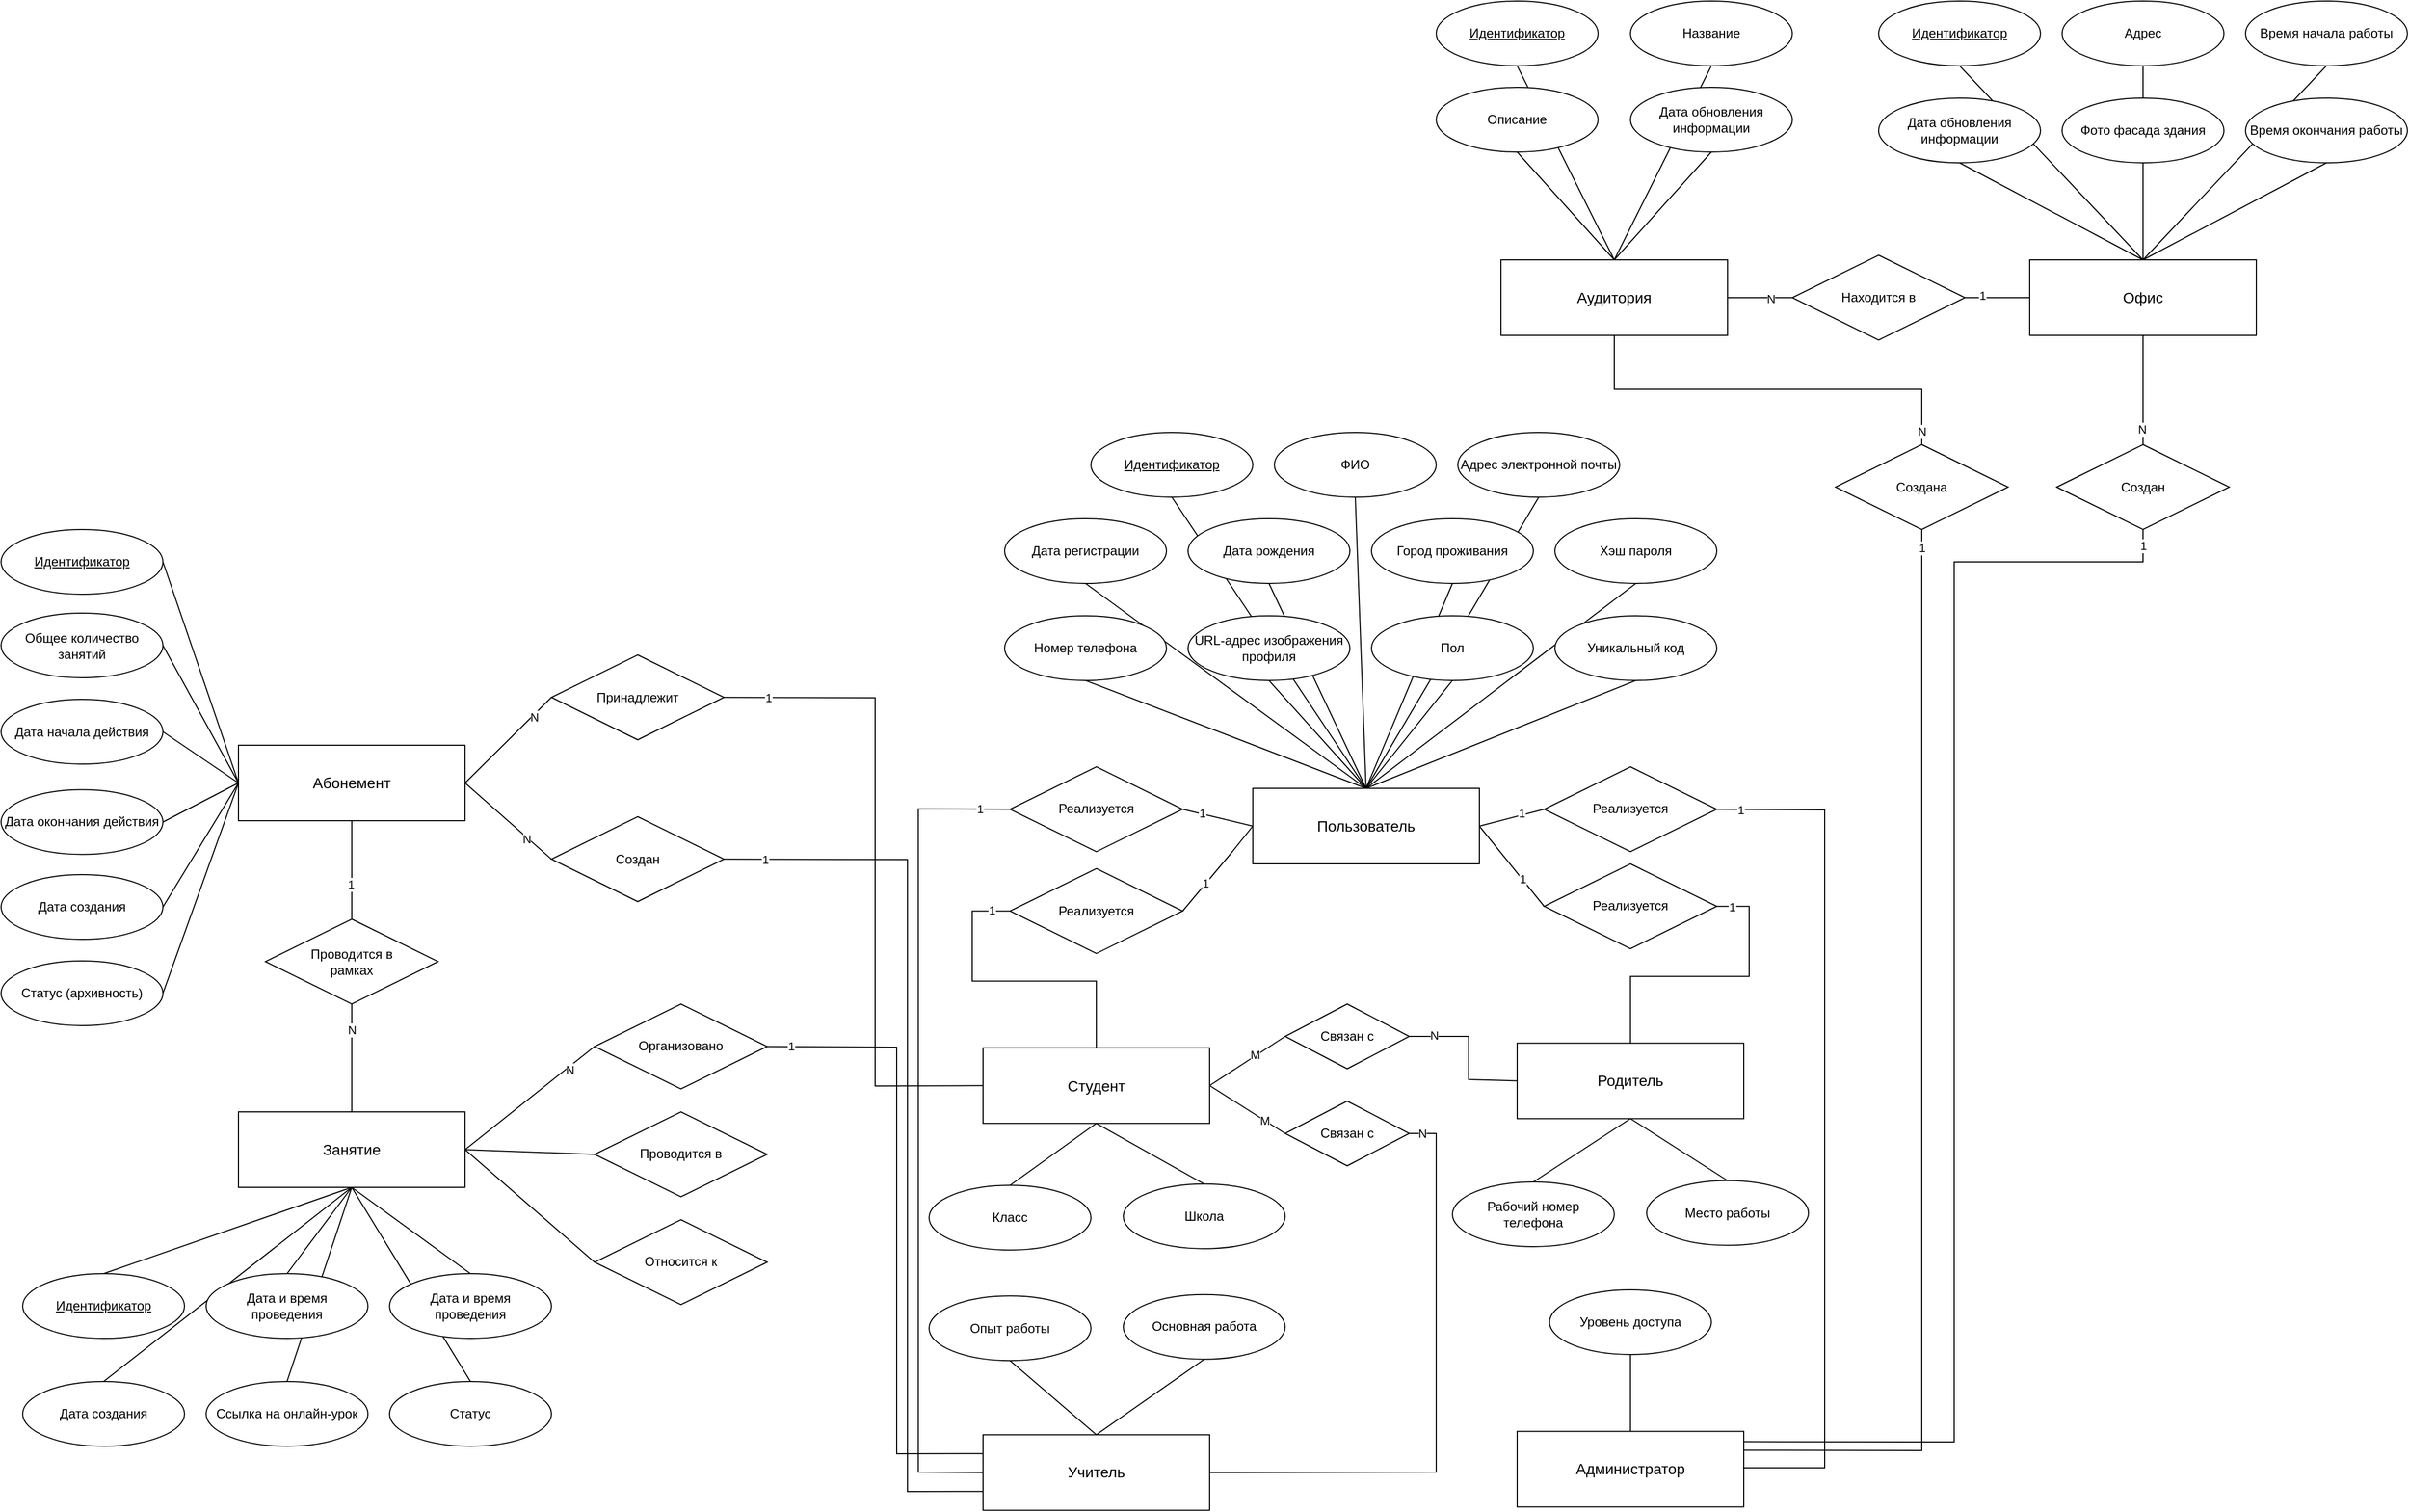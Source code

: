 <mxfile version="26.2.13">
  <diagram name="Страница — 1" id="3_ujTeDfFtgkADofeDIR">
    <mxGraphModel dx="2040" dy="1114" grid="1" gridSize="10" guides="1" tooltips="1" connect="1" arrows="1" fold="1" page="1" pageScale="1" pageWidth="2339" pageHeight="3300" math="0" shadow="0">
      <root>
        <mxCell id="0" />
        <mxCell id="1" parent="0" />
        <mxCell id="up0TFMQs5BsDaaJxj0Fa-218" value="" style="endArrow=none;html=1;rounded=0;entryX=0.5;entryY=1;entryDx=0;entryDy=0;exitX=0.5;exitY=0;exitDx=0;exitDy=0;" edge="1" parent="1" source="up0TFMQs5BsDaaJxj0Fa-212" target="up0TFMQs5BsDaaJxj0Fa-214">
          <mxGeometry width="50" height="50" relative="1" as="geometry">
            <mxPoint x="1380" y="180" as="sourcePoint" />
            <mxPoint x="1430" y="130" as="targetPoint" />
          </mxGeometry>
        </mxCell>
        <mxCell id="up0TFMQs5BsDaaJxj0Fa-217" value="" style="endArrow=none;html=1;rounded=0;exitX=0.5;exitY=0;exitDx=0;exitDy=0;entryX=0.5;entryY=1;entryDx=0;entryDy=0;" edge="1" parent="1" source="up0TFMQs5BsDaaJxj0Fa-212" target="up0TFMQs5BsDaaJxj0Fa-213">
          <mxGeometry width="50" height="50" relative="1" as="geometry">
            <mxPoint x="1380" y="180" as="sourcePoint" />
            <mxPoint x="1430" y="130" as="targetPoint" />
          </mxGeometry>
        </mxCell>
        <mxCell id="up0TFMQs5BsDaaJxj0Fa-200" value="" style="endArrow=none;html=1;rounded=0;entryX=0.5;entryY=0;entryDx=0;entryDy=0;exitX=0.5;exitY=1;exitDx=0;exitDy=0;" edge="1" parent="1" source="up0TFMQs5BsDaaJxj0Fa-193" target="up0TFMQs5BsDaaJxj0Fa-191">
          <mxGeometry width="50" height="50" relative="1" as="geometry">
            <mxPoint x="1930" y="430" as="sourcePoint" />
            <mxPoint x="1980" y="380" as="targetPoint" />
          </mxGeometry>
        </mxCell>
        <mxCell id="up0TFMQs5BsDaaJxj0Fa-199" value="" style="endArrow=none;html=1;rounded=0;entryX=0.5;entryY=0;entryDx=0;entryDy=0;exitX=0.5;exitY=1;exitDx=0;exitDy=0;" edge="1" parent="1" source="up0TFMQs5BsDaaJxj0Fa-195" target="up0TFMQs5BsDaaJxj0Fa-191">
          <mxGeometry width="50" height="50" relative="1" as="geometry">
            <mxPoint x="1930" y="430" as="sourcePoint" />
            <mxPoint x="1980" y="380" as="targetPoint" />
          </mxGeometry>
        </mxCell>
        <mxCell id="up0TFMQs5BsDaaJxj0Fa-198" value="" style="endArrow=none;html=1;rounded=0;entryX=0.5;entryY=0;entryDx=0;entryDy=0;exitX=0.5;exitY=1;exitDx=0;exitDy=0;" edge="1" parent="1" source="up0TFMQs5BsDaaJxj0Fa-192" target="up0TFMQs5BsDaaJxj0Fa-191">
          <mxGeometry width="50" height="50" relative="1" as="geometry">
            <mxPoint x="1930" y="430" as="sourcePoint" />
            <mxPoint x="1980" y="380" as="targetPoint" />
          </mxGeometry>
        </mxCell>
        <mxCell id="up0TFMQs5BsDaaJxj0Fa-172" value="" style="endArrow=none;html=1;rounded=0;exitX=0.5;exitY=1;exitDx=0;exitDy=0;entryX=0.5;entryY=0;entryDx=0;entryDy=0;" edge="1" parent="1" source="up0TFMQs5BsDaaJxj0Fa-162" target="up0TFMQs5BsDaaJxj0Fa-167">
          <mxGeometry width="50" height="50" relative="1" as="geometry">
            <mxPoint x="550" y="1150" as="sourcePoint" />
            <mxPoint x="600" y="1100" as="targetPoint" />
          </mxGeometry>
        </mxCell>
        <mxCell id="up0TFMQs5BsDaaJxj0Fa-173" value="" style="endArrow=none;html=1;rounded=0;exitX=0.5;exitY=1;exitDx=0;exitDy=0;entryX=0.5;entryY=0;entryDx=0;entryDy=0;" edge="1" parent="1" source="up0TFMQs5BsDaaJxj0Fa-162" target="up0TFMQs5BsDaaJxj0Fa-168">
          <mxGeometry width="50" height="50" relative="1" as="geometry">
            <mxPoint x="550" y="1150" as="sourcePoint" />
            <mxPoint x="600" y="1100" as="targetPoint" />
          </mxGeometry>
        </mxCell>
        <mxCell id="up0TFMQs5BsDaaJxj0Fa-174" value="" style="endArrow=none;html=1;rounded=0;exitX=0.5;exitY=1;exitDx=0;exitDy=0;entryX=0.5;entryY=0;entryDx=0;entryDy=0;" edge="1" parent="1" source="up0TFMQs5BsDaaJxj0Fa-162" target="up0TFMQs5BsDaaJxj0Fa-166">
          <mxGeometry width="50" height="50" relative="1" as="geometry">
            <mxPoint x="550" y="1150" as="sourcePoint" />
            <mxPoint x="600" y="1100" as="targetPoint" />
          </mxGeometry>
        </mxCell>
        <mxCell id="up0TFMQs5BsDaaJxj0Fa-22" value="" style="endArrow=none;html=1;rounded=0;entryX=0.5;entryY=1;entryDx=0;entryDy=0;exitX=0.5;exitY=0;exitDx=0;exitDy=0;" edge="1" parent="1" source="up0TFMQs5BsDaaJxj0Fa-1" target="up0TFMQs5BsDaaJxj0Fa-12">
          <mxGeometry width="50" height="50" relative="1" as="geometry">
            <mxPoint x="1300" y="750" as="sourcePoint" />
            <mxPoint x="1350" y="700" as="targetPoint" />
          </mxGeometry>
        </mxCell>
        <mxCell id="up0TFMQs5BsDaaJxj0Fa-21" value="" style="endArrow=none;html=1;rounded=0;entryX=0.5;entryY=1;entryDx=0;entryDy=0;exitX=0.5;exitY=0;exitDx=0;exitDy=0;" edge="1" parent="1" source="up0TFMQs5BsDaaJxj0Fa-1" target="up0TFMQs5BsDaaJxj0Fa-6">
          <mxGeometry width="50" height="50" relative="1" as="geometry">
            <mxPoint x="1300" y="750" as="sourcePoint" />
            <mxPoint x="1350" y="700" as="targetPoint" />
          </mxGeometry>
        </mxCell>
        <mxCell id="up0TFMQs5BsDaaJxj0Fa-20" value="" style="endArrow=none;html=1;rounded=0;entryX=0.5;entryY=1;entryDx=0;entryDy=0;exitX=0.5;exitY=0;exitDx=0;exitDy=0;" edge="1" parent="1" source="up0TFMQs5BsDaaJxj0Fa-1" target="up0TFMQs5BsDaaJxj0Fa-9">
          <mxGeometry width="50" height="50" relative="1" as="geometry">
            <mxPoint x="1300" y="750" as="sourcePoint" />
            <mxPoint x="1350" y="700" as="targetPoint" />
          </mxGeometry>
        </mxCell>
        <mxCell id="up0TFMQs5BsDaaJxj0Fa-19" value="" style="endArrow=none;html=1;rounded=0;entryX=0.5;entryY=1;entryDx=0;entryDy=0;exitX=0.5;exitY=0;exitDx=0;exitDy=0;" edge="1" parent="1" source="up0TFMQs5BsDaaJxj0Fa-1" target="up0TFMQs5BsDaaJxj0Fa-8">
          <mxGeometry width="50" height="50" relative="1" as="geometry">
            <mxPoint x="1300" y="750" as="sourcePoint" />
            <mxPoint x="1350" y="700" as="targetPoint" />
          </mxGeometry>
        </mxCell>
        <mxCell id="up0TFMQs5BsDaaJxj0Fa-18" value="" style="endArrow=none;html=1;rounded=0;entryX=0.5;entryY=1;entryDx=0;entryDy=0;exitX=0.5;exitY=0;exitDx=0;exitDy=0;" edge="1" parent="1" source="up0TFMQs5BsDaaJxj0Fa-1" target="up0TFMQs5BsDaaJxj0Fa-7">
          <mxGeometry width="50" height="50" relative="1" as="geometry">
            <mxPoint x="1300" y="750" as="sourcePoint" />
            <mxPoint x="1350" y="700" as="targetPoint" />
          </mxGeometry>
        </mxCell>
        <mxCell id="up0TFMQs5BsDaaJxj0Fa-17" value="" style="endArrow=none;html=1;rounded=0;entryX=0.5;entryY=1;entryDx=0;entryDy=0;exitX=0.5;exitY=0;exitDx=0;exitDy=0;" edge="1" parent="1" source="up0TFMQs5BsDaaJxj0Fa-1" target="up0TFMQs5BsDaaJxj0Fa-4">
          <mxGeometry width="50" height="50" relative="1" as="geometry">
            <mxPoint x="1300" y="750" as="sourcePoint" />
            <mxPoint x="1350" y="700" as="targetPoint" />
          </mxGeometry>
        </mxCell>
        <mxCell id="up0TFMQs5BsDaaJxj0Fa-15" value="" style="endArrow=none;html=1;rounded=0;entryX=0.5;entryY=1;entryDx=0;entryDy=0;exitX=0.5;exitY=0;exitDx=0;exitDy=0;" edge="1" parent="1" source="up0TFMQs5BsDaaJxj0Fa-1" target="up0TFMQs5BsDaaJxj0Fa-2">
          <mxGeometry width="50" height="50" relative="1" as="geometry">
            <mxPoint x="1300" y="750" as="sourcePoint" />
            <mxPoint x="1350" y="700" as="targetPoint" />
          </mxGeometry>
        </mxCell>
        <mxCell id="up0TFMQs5BsDaaJxj0Fa-1" value="&lt;font style=&quot;font-size: 14px;&quot;&gt;Пользователь&lt;/font&gt;" style="rounded=0;whiteSpace=wrap;html=1;" vertex="1" parent="1">
          <mxGeometry x="1230" y="770" width="210" height="70" as="geometry" />
        </mxCell>
        <mxCell id="up0TFMQs5BsDaaJxj0Fa-2" value="&lt;u&gt;Идентификатор&lt;/u&gt;" style="ellipse;whiteSpace=wrap;html=1;" vertex="1" parent="1">
          <mxGeometry x="1080" y="440" width="150" height="60" as="geometry" />
        </mxCell>
        <mxCell id="up0TFMQs5BsDaaJxj0Fa-3" value="ФИО" style="ellipse;whiteSpace=wrap;html=1;" vertex="1" parent="1">
          <mxGeometry x="1250" y="440" width="150" height="60" as="geometry" />
        </mxCell>
        <mxCell id="up0TFMQs5BsDaaJxj0Fa-4" value="Адрес электронной почты" style="ellipse;whiteSpace=wrap;html=1;" vertex="1" parent="1">
          <mxGeometry x="1420" y="440" width="150" height="60" as="geometry" />
        </mxCell>
        <mxCell id="up0TFMQs5BsDaaJxj0Fa-6" value="Хэш пароля" style="ellipse;whiteSpace=wrap;html=1;" vertex="1" parent="1">
          <mxGeometry x="1510" y="520" width="150" height="60" as="geometry" />
        </mxCell>
        <mxCell id="up0TFMQs5BsDaaJxj0Fa-7" value="Дата регистрации" style="ellipse;whiteSpace=wrap;html=1;" vertex="1" parent="1">
          <mxGeometry x="1000" y="520" width="150" height="60" as="geometry" />
        </mxCell>
        <mxCell id="up0TFMQs5BsDaaJxj0Fa-8" value="Дата рождения" style="ellipse;whiteSpace=wrap;html=1;" vertex="1" parent="1">
          <mxGeometry x="1170" y="520" width="150" height="60" as="geometry" />
        </mxCell>
        <mxCell id="up0TFMQs5BsDaaJxj0Fa-9" value="Город проживания" style="ellipse;whiteSpace=wrap;html=1;" vertex="1" parent="1">
          <mxGeometry x="1340" y="520" width="150" height="60" as="geometry" />
        </mxCell>
        <mxCell id="up0TFMQs5BsDaaJxj0Fa-11" value="Пол" style="ellipse;whiteSpace=wrap;html=1;" vertex="1" parent="1">
          <mxGeometry x="1340" y="610" width="150" height="60" as="geometry" />
        </mxCell>
        <mxCell id="up0TFMQs5BsDaaJxj0Fa-12" value="Номер телефона" style="ellipse;whiteSpace=wrap;html=1;" vertex="1" parent="1">
          <mxGeometry x="1000" y="610" width="150" height="60" as="geometry" />
        </mxCell>
        <mxCell id="up0TFMQs5BsDaaJxj0Fa-13" value="URL-адрес изображения профиля" style="ellipse;whiteSpace=wrap;html=1;" vertex="1" parent="1">
          <mxGeometry x="1170" y="610" width="150" height="60" as="geometry" />
        </mxCell>
        <mxCell id="up0TFMQs5BsDaaJxj0Fa-14" value="Уникальный код" style="ellipse;whiteSpace=wrap;html=1;" vertex="1" parent="1">
          <mxGeometry x="1510" y="610" width="150" height="60" as="geometry" />
        </mxCell>
        <mxCell id="up0TFMQs5BsDaaJxj0Fa-16" value="" style="endArrow=none;html=1;rounded=0;entryX=0.5;entryY=1;entryDx=0;entryDy=0;exitX=0.5;exitY=0;exitDx=0;exitDy=0;" edge="1" parent="1" source="up0TFMQs5BsDaaJxj0Fa-1" target="up0TFMQs5BsDaaJxj0Fa-3">
          <mxGeometry width="50" height="50" relative="1" as="geometry">
            <mxPoint x="1300" y="750" as="sourcePoint" />
            <mxPoint x="1350" y="700" as="targetPoint" />
          </mxGeometry>
        </mxCell>
        <mxCell id="up0TFMQs5BsDaaJxj0Fa-23" value="" style="endArrow=none;html=1;rounded=0;entryX=0.5;entryY=1;entryDx=0;entryDy=0;exitX=0.5;exitY=0;exitDx=0;exitDy=0;" edge="1" parent="1" source="up0TFMQs5BsDaaJxj0Fa-1" target="up0TFMQs5BsDaaJxj0Fa-13">
          <mxGeometry width="50" height="50" relative="1" as="geometry">
            <mxPoint x="1300" y="750" as="sourcePoint" />
            <mxPoint x="1350" y="700" as="targetPoint" />
          </mxGeometry>
        </mxCell>
        <mxCell id="up0TFMQs5BsDaaJxj0Fa-24" value="" style="endArrow=none;html=1;rounded=0;entryX=0.5;entryY=1;entryDx=0;entryDy=0;exitX=0.5;exitY=0;exitDx=0;exitDy=0;" edge="1" parent="1" source="up0TFMQs5BsDaaJxj0Fa-1" target="up0TFMQs5BsDaaJxj0Fa-11">
          <mxGeometry width="50" height="50" relative="1" as="geometry">
            <mxPoint x="1300" y="750" as="sourcePoint" />
            <mxPoint x="1350" y="700" as="targetPoint" />
          </mxGeometry>
        </mxCell>
        <mxCell id="up0TFMQs5BsDaaJxj0Fa-25" value="" style="endArrow=none;html=1;rounded=0;entryX=0.5;entryY=1;entryDx=0;entryDy=0;exitX=0.5;exitY=0;exitDx=0;exitDy=0;" edge="1" parent="1" source="up0TFMQs5BsDaaJxj0Fa-1" target="up0TFMQs5BsDaaJxj0Fa-14">
          <mxGeometry width="50" height="50" relative="1" as="geometry">
            <mxPoint x="1300" y="750" as="sourcePoint" />
            <mxPoint x="1350" y="700" as="targetPoint" />
          </mxGeometry>
        </mxCell>
        <mxCell id="up0TFMQs5BsDaaJxj0Fa-74" value="&lt;span style=&quot;font-size: 14px;&quot;&gt;Абонемент&lt;/span&gt;" style="rounded=0;whiteSpace=wrap;html=1;" vertex="1" parent="1">
          <mxGeometry x="290" y="730" width="210" height="70" as="geometry" />
        </mxCell>
        <mxCell id="up0TFMQs5BsDaaJxj0Fa-75" value="&lt;u&gt;Идентификатор&lt;/u&gt;" style="ellipse;whiteSpace=wrap;html=1;" vertex="1" parent="1">
          <mxGeometry x="70" y="530" width="150" height="60" as="geometry" />
        </mxCell>
        <mxCell id="up0TFMQs5BsDaaJxj0Fa-76" value="Общее количество занятий" style="ellipse;whiteSpace=wrap;html=1;" vertex="1" parent="1">
          <mxGeometry x="70" y="607.5" width="150" height="60" as="geometry" />
        </mxCell>
        <mxCell id="up0TFMQs5BsDaaJxj0Fa-77" value="Дата начала действия" style="ellipse;whiteSpace=wrap;html=1;" vertex="1" parent="1">
          <mxGeometry x="70" y="687.5" width="150" height="60" as="geometry" />
        </mxCell>
        <mxCell id="up0TFMQs5BsDaaJxj0Fa-78" value="Дата окончания действия" style="ellipse;whiteSpace=wrap;html=1;" vertex="1" parent="1">
          <mxGeometry x="70" y="771.25" width="150" height="60" as="geometry" />
        </mxCell>
        <mxCell id="up0TFMQs5BsDaaJxj0Fa-79" value="Дата создания" style="ellipse;whiteSpace=wrap;html=1;" vertex="1" parent="1">
          <mxGeometry x="70" y="850" width="150" height="60" as="geometry" />
        </mxCell>
        <mxCell id="up0TFMQs5BsDaaJxj0Fa-80" value="Статус (архивность)" style="ellipse;whiteSpace=wrap;html=1;" vertex="1" parent="1">
          <mxGeometry x="70" y="930" width="150" height="60" as="geometry" />
        </mxCell>
        <mxCell id="up0TFMQs5BsDaaJxj0Fa-81" value="" style="endArrow=none;html=1;rounded=0;entryX=1;entryY=0.5;entryDx=0;entryDy=0;exitX=0;exitY=0.5;exitDx=0;exitDy=0;" edge="1" parent="1" source="up0TFMQs5BsDaaJxj0Fa-74" target="up0TFMQs5BsDaaJxj0Fa-75">
          <mxGeometry width="50" height="50" relative="1" as="geometry">
            <mxPoint x="410" y="830" as="sourcePoint" />
            <mxPoint x="460" y="780" as="targetPoint" />
          </mxGeometry>
        </mxCell>
        <mxCell id="up0TFMQs5BsDaaJxj0Fa-82" value="" style="endArrow=none;html=1;rounded=0;entryX=1;entryY=0.5;entryDx=0;entryDy=0;exitX=0;exitY=0.5;exitDx=0;exitDy=0;" edge="1" parent="1" source="up0TFMQs5BsDaaJxj0Fa-74" target="up0TFMQs5BsDaaJxj0Fa-76">
          <mxGeometry width="50" height="50" relative="1" as="geometry">
            <mxPoint x="410" y="830" as="sourcePoint" />
            <mxPoint x="460" y="780" as="targetPoint" />
          </mxGeometry>
        </mxCell>
        <mxCell id="up0TFMQs5BsDaaJxj0Fa-83" value="" style="endArrow=none;html=1;rounded=0;entryX=1;entryY=0.5;entryDx=0;entryDy=0;exitX=0;exitY=0.5;exitDx=0;exitDy=0;" edge="1" parent="1" source="up0TFMQs5BsDaaJxj0Fa-74" target="up0TFMQs5BsDaaJxj0Fa-77">
          <mxGeometry width="50" height="50" relative="1" as="geometry">
            <mxPoint x="410" y="830" as="sourcePoint" />
            <mxPoint x="460" y="780" as="targetPoint" />
          </mxGeometry>
        </mxCell>
        <mxCell id="up0TFMQs5BsDaaJxj0Fa-84" value="" style="endArrow=none;html=1;rounded=0;entryX=1;entryY=0.5;entryDx=0;entryDy=0;exitX=0;exitY=0.5;exitDx=0;exitDy=0;" edge="1" parent="1" source="up0TFMQs5BsDaaJxj0Fa-74" target="up0TFMQs5BsDaaJxj0Fa-78">
          <mxGeometry width="50" height="50" relative="1" as="geometry">
            <mxPoint x="410" y="830" as="sourcePoint" />
            <mxPoint x="460" y="780" as="targetPoint" />
          </mxGeometry>
        </mxCell>
        <mxCell id="up0TFMQs5BsDaaJxj0Fa-85" value="" style="endArrow=none;html=1;rounded=0;exitX=1;exitY=0.5;exitDx=0;exitDy=0;entryX=0;entryY=0.5;entryDx=0;entryDy=0;" edge="1" parent="1" source="up0TFMQs5BsDaaJxj0Fa-79" target="up0TFMQs5BsDaaJxj0Fa-74">
          <mxGeometry width="50" height="50" relative="1" as="geometry">
            <mxPoint x="410" y="830" as="sourcePoint" />
            <mxPoint x="460" y="780" as="targetPoint" />
          </mxGeometry>
        </mxCell>
        <mxCell id="up0TFMQs5BsDaaJxj0Fa-86" value="" style="endArrow=none;html=1;rounded=0;exitX=1;exitY=0.5;exitDx=0;exitDy=0;entryX=0;entryY=0.5;entryDx=0;entryDy=0;" edge="1" parent="1" source="up0TFMQs5BsDaaJxj0Fa-80" target="up0TFMQs5BsDaaJxj0Fa-74">
          <mxGeometry width="50" height="50" relative="1" as="geometry">
            <mxPoint x="410" y="830" as="sourcePoint" />
            <mxPoint x="460" y="780" as="targetPoint" />
          </mxGeometry>
        </mxCell>
        <mxCell id="up0TFMQs5BsDaaJxj0Fa-93" value="&lt;span style=&quot;font-size: 14px;&quot;&gt;Студент&lt;/span&gt;" style="rounded=0;whiteSpace=wrap;html=1;" vertex="1" parent="1">
          <mxGeometry x="980" y="1010.63" width="210" height="70" as="geometry" />
        </mxCell>
        <mxCell id="up0TFMQs5BsDaaJxj0Fa-94" value="&lt;span style=&quot;font-size: 14px;&quot;&gt;Учитель&lt;/span&gt;" style="rounded=0;whiteSpace=wrap;html=1;" vertex="1" parent="1">
          <mxGeometry x="980" y="1369.38" width="210" height="70" as="geometry" />
        </mxCell>
        <mxCell id="up0TFMQs5BsDaaJxj0Fa-95" value="&lt;span style=&quot;font-size: 14px;&quot;&gt;Родитель&lt;/span&gt;" style="rounded=0;whiteSpace=wrap;html=1;" vertex="1" parent="1">
          <mxGeometry x="1475" y="1006.26" width="210" height="70" as="geometry" />
        </mxCell>
        <mxCell id="up0TFMQs5BsDaaJxj0Fa-96" value="&lt;span style=&quot;font-size: 14px;&quot;&gt;Администратор&lt;/span&gt;" style="rounded=0;whiteSpace=wrap;html=1;" vertex="1" parent="1">
          <mxGeometry x="1475" y="1366.26" width="210" height="70" as="geometry" />
        </mxCell>
        <mxCell id="up0TFMQs5BsDaaJxj0Fa-97" value="Класс" style="ellipse;whiteSpace=wrap;html=1;" vertex="1" parent="1">
          <mxGeometry x="930" y="1138.13" width="150" height="60" as="geometry" />
        </mxCell>
        <mxCell id="up0TFMQs5BsDaaJxj0Fa-98" value="Школа" style="ellipse;whiteSpace=wrap;html=1;" vertex="1" parent="1">
          <mxGeometry x="1110" y="1136.88" width="150" height="60" as="geometry" />
        </mxCell>
        <mxCell id="up0TFMQs5BsDaaJxj0Fa-99" value="Опыт работы" style="ellipse;whiteSpace=wrap;html=1;" vertex="1" parent="1">
          <mxGeometry x="930" y="1240.63" width="150" height="60" as="geometry" />
        </mxCell>
        <mxCell id="up0TFMQs5BsDaaJxj0Fa-100" value="Основная работа" style="ellipse;whiteSpace=wrap;html=1;" vertex="1" parent="1">
          <mxGeometry x="1110" y="1239.38" width="150" height="60" as="geometry" />
        </mxCell>
        <mxCell id="up0TFMQs5BsDaaJxj0Fa-105" value="Рабочий номер&lt;div&gt;телефона&lt;/div&gt;" style="ellipse;whiteSpace=wrap;html=1;" vertex="1" parent="1">
          <mxGeometry x="1415" y="1135.01" width="150" height="60" as="geometry" />
        </mxCell>
        <mxCell id="up0TFMQs5BsDaaJxj0Fa-106" value="Место работы" style="ellipse;whiteSpace=wrap;html=1;" vertex="1" parent="1">
          <mxGeometry x="1595" y="1133.76" width="150" height="60" as="geometry" />
        </mxCell>
        <mxCell id="up0TFMQs5BsDaaJxj0Fa-107" value="Уровень доступа" style="ellipse;whiteSpace=wrap;html=1;" vertex="1" parent="1">
          <mxGeometry x="1505" y="1235.01" width="150" height="60" as="geometry" />
        </mxCell>
        <mxCell id="up0TFMQs5BsDaaJxj0Fa-109" value="" style="endArrow=none;html=1;rounded=0;entryX=0.5;entryY=1;entryDx=0;entryDy=0;exitX=0.5;exitY=0;exitDx=0;exitDy=0;" edge="1" parent="1" source="up0TFMQs5BsDaaJxj0Fa-97" target="up0TFMQs5BsDaaJxj0Fa-93">
          <mxGeometry width="50" height="50" relative="1" as="geometry">
            <mxPoint x="1280" y="1230.63" as="sourcePoint" />
            <mxPoint x="1330" y="1180.63" as="targetPoint" />
          </mxGeometry>
        </mxCell>
        <mxCell id="up0TFMQs5BsDaaJxj0Fa-110" value="" style="endArrow=none;html=1;rounded=0;entryX=0.5;entryY=1;entryDx=0;entryDy=0;exitX=0.5;exitY=0;exitDx=0;exitDy=0;" edge="1" parent="1" source="up0TFMQs5BsDaaJxj0Fa-98" target="up0TFMQs5BsDaaJxj0Fa-93">
          <mxGeometry width="50" height="50" relative="1" as="geometry">
            <mxPoint x="1280" y="1230.63" as="sourcePoint" />
            <mxPoint x="1330" y="1180.63" as="targetPoint" />
          </mxGeometry>
        </mxCell>
        <mxCell id="up0TFMQs5BsDaaJxj0Fa-111" value="" style="endArrow=none;html=1;rounded=0;exitX=0.5;exitY=1;exitDx=0;exitDy=0;entryX=0.5;entryY=0;entryDx=0;entryDy=0;" edge="1" parent="1" source="up0TFMQs5BsDaaJxj0Fa-99" target="up0TFMQs5BsDaaJxj0Fa-94">
          <mxGeometry width="50" height="50" relative="1" as="geometry">
            <mxPoint x="1280" y="1230.63" as="sourcePoint" />
            <mxPoint x="1330" y="1180.63" as="targetPoint" />
          </mxGeometry>
        </mxCell>
        <mxCell id="up0TFMQs5BsDaaJxj0Fa-112" value="" style="endArrow=none;html=1;rounded=0;exitX=0.5;exitY=1;exitDx=0;exitDy=0;entryX=0.5;entryY=0;entryDx=0;entryDy=0;" edge="1" parent="1" source="up0TFMQs5BsDaaJxj0Fa-100" target="up0TFMQs5BsDaaJxj0Fa-94">
          <mxGeometry width="50" height="50" relative="1" as="geometry">
            <mxPoint x="1280" y="1230.63" as="sourcePoint" />
            <mxPoint x="1330" y="1180.63" as="targetPoint" />
          </mxGeometry>
        </mxCell>
        <mxCell id="up0TFMQs5BsDaaJxj0Fa-113" value="" style="endArrow=none;html=1;rounded=0;entryX=0.5;entryY=1;entryDx=0;entryDy=0;exitX=0.5;exitY=0;exitDx=0;exitDy=0;" edge="1" parent="1" source="up0TFMQs5BsDaaJxj0Fa-105" target="up0TFMQs5BsDaaJxj0Fa-95">
          <mxGeometry width="50" height="50" relative="1" as="geometry">
            <mxPoint x="1345" y="1126.26" as="sourcePoint" />
            <mxPoint x="1395" y="1076.26" as="targetPoint" />
          </mxGeometry>
        </mxCell>
        <mxCell id="up0TFMQs5BsDaaJxj0Fa-114" value="" style="endArrow=none;html=1;rounded=0;entryX=0.5;entryY=1;entryDx=0;entryDy=0;exitX=0.5;exitY=0;exitDx=0;exitDy=0;" edge="1" parent="1" source="up0TFMQs5BsDaaJxj0Fa-106" target="up0TFMQs5BsDaaJxj0Fa-95">
          <mxGeometry width="50" height="50" relative="1" as="geometry">
            <mxPoint x="1345" y="1126.26" as="sourcePoint" />
            <mxPoint x="1395" y="1076.26" as="targetPoint" />
          </mxGeometry>
        </mxCell>
        <mxCell id="up0TFMQs5BsDaaJxj0Fa-115" value="" style="endArrow=none;html=1;rounded=0;exitX=0.5;exitY=0;exitDx=0;exitDy=0;entryX=0.5;entryY=1;entryDx=0;entryDy=0;" edge="1" parent="1" source="up0TFMQs5BsDaaJxj0Fa-96" target="up0TFMQs5BsDaaJxj0Fa-107">
          <mxGeometry width="50" height="50" relative="1" as="geometry">
            <mxPoint x="1345" y="1126.26" as="sourcePoint" />
            <mxPoint x="1395" y="1076.26" as="targetPoint" />
          </mxGeometry>
        </mxCell>
        <mxCell id="up0TFMQs5BsDaaJxj0Fa-116" value="Реализуется" style="rhombus;whiteSpace=wrap;html=1;" vertex="1" parent="1">
          <mxGeometry x="1005" y="844.37" width="160" height="78.75" as="geometry" />
        </mxCell>
        <mxCell id="up0TFMQs5BsDaaJxj0Fa-117" value="Реализуется" style="rhombus;whiteSpace=wrap;html=1;" vertex="1" parent="1">
          <mxGeometry x="1500" y="840" width="160" height="78.75" as="geometry" />
        </mxCell>
        <mxCell id="up0TFMQs5BsDaaJxj0Fa-118" value="" style="endArrow=none;html=1;rounded=0;exitX=0.5;exitY=0;exitDx=0;exitDy=0;entryX=0;entryY=0.5;entryDx=0;entryDy=0;" edge="1" parent="1" source="up0TFMQs5BsDaaJxj0Fa-93" target="up0TFMQs5BsDaaJxj0Fa-116">
          <mxGeometry width="50" height="50" relative="1" as="geometry">
            <mxPoint x="1370" y="1098.75" as="sourcePoint" />
            <mxPoint x="1420" y="1048.75" as="targetPoint" />
            <Array as="points">
              <mxPoint x="1085" y="948.75" />
              <mxPoint x="970" y="948.75" />
              <mxPoint x="970" y="883.75" />
            </Array>
          </mxGeometry>
        </mxCell>
        <mxCell id="up0TFMQs5BsDaaJxj0Fa-131" value="1" style="edgeLabel;html=1;align=center;verticalAlign=middle;resizable=0;points=[];" vertex="1" connectable="0" parent="up0TFMQs5BsDaaJxj0Fa-118">
          <mxGeometry x="0.878" y="1" relative="1" as="geometry">
            <mxPoint as="offset" />
          </mxGeometry>
        </mxCell>
        <mxCell id="up0TFMQs5BsDaaJxj0Fa-119" value="" style="endArrow=none;html=1;rounded=0;entryX=0.5;entryY=0;entryDx=0;entryDy=0;exitX=1;exitY=0.5;exitDx=0;exitDy=0;" edge="1" parent="1" source="up0TFMQs5BsDaaJxj0Fa-117" target="up0TFMQs5BsDaaJxj0Fa-95">
          <mxGeometry width="50" height="50" relative="1" as="geometry">
            <mxPoint x="1370" y="1094.38" as="sourcePoint" />
            <mxPoint x="1420" y="1044.38" as="targetPoint" />
            <Array as="points">
              <mxPoint x="1690" y="879.38" />
              <mxPoint x="1690" y="944.38" />
              <mxPoint x="1580" y="944.38" />
            </Array>
          </mxGeometry>
        </mxCell>
        <mxCell id="up0TFMQs5BsDaaJxj0Fa-135" value="1" style="edgeLabel;html=1;align=center;verticalAlign=middle;resizable=0;points=[];" vertex="1" connectable="0" parent="up0TFMQs5BsDaaJxj0Fa-119">
          <mxGeometry x="-0.898" relative="1" as="geometry">
            <mxPoint as="offset" />
          </mxGeometry>
        </mxCell>
        <mxCell id="up0TFMQs5BsDaaJxj0Fa-120" value="" style="endArrow=none;html=1;rounded=0;entryX=1;entryY=0.5;entryDx=0;entryDy=0;exitX=0;exitY=0.5;exitDx=0;exitDy=0;" edge="1" parent="1" source="up0TFMQs5BsDaaJxj0Fa-1" target="up0TFMQs5BsDaaJxj0Fa-116">
          <mxGeometry width="50" height="50" relative="1" as="geometry">
            <mxPoint x="1230" y="883.75" as="sourcePoint" />
            <mxPoint x="1420" y="1348.75" as="targetPoint" />
            <Array as="points">
              <mxPoint x="1210" y="830" />
            </Array>
          </mxGeometry>
        </mxCell>
        <mxCell id="up0TFMQs5BsDaaJxj0Fa-129" value="1" style="edgeLabel;html=1;align=center;verticalAlign=middle;resizable=0;points=[];" vertex="1" connectable="0" parent="up0TFMQs5BsDaaJxj0Fa-120">
          <mxGeometry x="0.344" y="-1" relative="1" as="geometry">
            <mxPoint as="offset" />
          </mxGeometry>
        </mxCell>
        <mxCell id="up0TFMQs5BsDaaJxj0Fa-121" value="" style="endArrow=none;html=1;rounded=0;entryX=1;entryY=0.5;entryDx=0;entryDy=0;exitX=0;exitY=0.5;exitDx=0;exitDy=0;" edge="1" parent="1" source="up0TFMQs5BsDaaJxj0Fa-117" target="up0TFMQs5BsDaaJxj0Fa-1">
          <mxGeometry width="50" height="50" relative="1" as="geometry">
            <mxPoint x="1370" y="1054.38" as="sourcePoint" />
            <mxPoint x="1440" y="879.38" as="targetPoint" />
          </mxGeometry>
        </mxCell>
        <mxCell id="up0TFMQs5BsDaaJxj0Fa-133" value="1" style="edgeLabel;html=1;align=center;verticalAlign=middle;resizable=0;points=[];" vertex="1" connectable="0" parent="up0TFMQs5BsDaaJxj0Fa-121">
          <mxGeometry x="-0.325" relative="1" as="geometry">
            <mxPoint as="offset" />
          </mxGeometry>
        </mxCell>
        <mxCell id="up0TFMQs5BsDaaJxj0Fa-122" value="Реализуется" style="rhombus;whiteSpace=wrap;html=1;" vertex="1" parent="1">
          <mxGeometry x="1005" y="750" width="160" height="78.75" as="geometry" />
        </mxCell>
        <mxCell id="up0TFMQs5BsDaaJxj0Fa-123" value="Реализуется" style="rhombus;whiteSpace=wrap;html=1;" vertex="1" parent="1">
          <mxGeometry x="1500" y="750" width="160" height="78.75" as="geometry" />
        </mxCell>
        <mxCell id="up0TFMQs5BsDaaJxj0Fa-124" value="" style="endArrow=none;html=1;rounded=0;exitX=0;exitY=0.5;exitDx=0;exitDy=0;entryX=0;entryY=0.5;entryDx=0;entryDy=0;" edge="1" parent="1" source="up0TFMQs5BsDaaJxj0Fa-94" target="up0TFMQs5BsDaaJxj0Fa-122">
          <mxGeometry width="50" height="50" relative="1" as="geometry">
            <mxPoint x="1370" y="1230" as="sourcePoint" />
            <mxPoint x="1420" y="1180" as="targetPoint" />
            <Array as="points">
              <mxPoint x="920" y="1404" />
              <mxPoint x="920" y="789" />
            </Array>
          </mxGeometry>
        </mxCell>
        <mxCell id="up0TFMQs5BsDaaJxj0Fa-130" value="1" style="edgeLabel;html=1;align=center;verticalAlign=middle;resizable=0;points=[];" vertex="1" connectable="0" parent="up0TFMQs5BsDaaJxj0Fa-124">
          <mxGeometry x="0.926" y="1" relative="1" as="geometry">
            <mxPoint as="offset" />
          </mxGeometry>
        </mxCell>
        <mxCell id="up0TFMQs5BsDaaJxj0Fa-125" value="" style="endArrow=none;html=1;rounded=0;exitX=1;exitY=0.5;exitDx=0;exitDy=0;entryX=0;entryY=0.5;entryDx=0;entryDy=0;" edge="1" parent="1" source="up0TFMQs5BsDaaJxj0Fa-122" target="up0TFMQs5BsDaaJxj0Fa-1">
          <mxGeometry width="50" height="50" relative="1" as="geometry">
            <mxPoint x="1370" y="940" as="sourcePoint" />
            <mxPoint x="1420" y="890" as="targetPoint" />
          </mxGeometry>
        </mxCell>
        <mxCell id="up0TFMQs5BsDaaJxj0Fa-128" value="1" style="edgeLabel;html=1;align=center;verticalAlign=middle;resizable=0;points=[];" vertex="1" connectable="0" parent="up0TFMQs5BsDaaJxj0Fa-125">
          <mxGeometry x="-0.451" y="1" relative="1" as="geometry">
            <mxPoint as="offset" />
          </mxGeometry>
        </mxCell>
        <mxCell id="up0TFMQs5BsDaaJxj0Fa-126" value="" style="endArrow=none;html=1;rounded=0;entryX=0;entryY=0.5;entryDx=0;entryDy=0;exitX=1;exitY=0.5;exitDx=0;exitDy=0;" edge="1" parent="1" source="up0TFMQs5BsDaaJxj0Fa-1" target="up0TFMQs5BsDaaJxj0Fa-123">
          <mxGeometry width="50" height="50" relative="1" as="geometry">
            <mxPoint x="1370" y="1140" as="sourcePoint" />
            <mxPoint x="1420" y="1090" as="targetPoint" />
          </mxGeometry>
        </mxCell>
        <mxCell id="up0TFMQs5BsDaaJxj0Fa-132" value="1" style="edgeLabel;html=1;align=center;verticalAlign=middle;resizable=0;points=[];" vertex="1" connectable="0" parent="up0TFMQs5BsDaaJxj0Fa-126">
          <mxGeometry x="0.308" y="2" relative="1" as="geometry">
            <mxPoint as="offset" />
          </mxGeometry>
        </mxCell>
        <mxCell id="up0TFMQs5BsDaaJxj0Fa-127" value="" style="endArrow=none;html=1;rounded=0;entryX=0.997;entryY=0.482;entryDx=0;entryDy=0;exitX=1;exitY=0.5;exitDx=0;exitDy=0;entryPerimeter=0;" edge="1" parent="1" source="up0TFMQs5BsDaaJxj0Fa-123" target="up0TFMQs5BsDaaJxj0Fa-96">
          <mxGeometry width="50" height="50" relative="1" as="geometry">
            <mxPoint x="1370" y="1140" as="sourcePoint" />
            <mxPoint x="1420" y="1090" as="targetPoint" />
            <Array as="points">
              <mxPoint x="1760" y="790" />
              <mxPoint x="1760" y="1400" />
            </Array>
          </mxGeometry>
        </mxCell>
        <mxCell id="up0TFMQs5BsDaaJxj0Fa-134" value="1" style="edgeLabel;html=1;align=center;verticalAlign=middle;resizable=0;points=[];" vertex="1" connectable="0" parent="up0TFMQs5BsDaaJxj0Fa-127">
          <mxGeometry x="-0.945" relative="1" as="geometry">
            <mxPoint as="offset" />
          </mxGeometry>
        </mxCell>
        <mxCell id="up0TFMQs5BsDaaJxj0Fa-141" value="Связан&lt;span style=&quot;background-color: transparent; color: light-dark(rgb(0, 0, 0), rgb(255, 255, 255));&quot;&gt;&amp;nbsp;с&lt;/span&gt;" style="rhombus;whiteSpace=wrap;html=1;" vertex="1" parent="1">
          <mxGeometry x="1260" y="1060" width="115" height="60" as="geometry" />
        </mxCell>
        <mxCell id="up0TFMQs5BsDaaJxj0Fa-142" value="Связан&lt;span style=&quot;background-color: transparent; color: light-dark(rgb(0, 0, 0), rgb(255, 255, 255));&quot;&gt;&amp;nbsp;с&lt;/span&gt;" style="rhombus;whiteSpace=wrap;html=1;" vertex="1" parent="1">
          <mxGeometry x="1260" y="970" width="115" height="60" as="geometry" />
        </mxCell>
        <mxCell id="up0TFMQs5BsDaaJxj0Fa-143" value="" style="endArrow=none;html=1;rounded=0;exitX=1;exitY=0.5;exitDx=0;exitDy=0;entryX=0;entryY=0.5;entryDx=0;entryDy=0;" edge="1" parent="1" source="up0TFMQs5BsDaaJxj0Fa-93" target="up0TFMQs5BsDaaJxj0Fa-142">
          <mxGeometry width="50" height="50" relative="1" as="geometry">
            <mxPoint x="1540" y="1130" as="sourcePoint" />
            <mxPoint x="1590" y="1080" as="targetPoint" />
          </mxGeometry>
        </mxCell>
        <mxCell id="up0TFMQs5BsDaaJxj0Fa-147" value="M" style="edgeLabel;html=1;align=center;verticalAlign=middle;resizable=0;points=[];" vertex="1" connectable="0" parent="up0TFMQs5BsDaaJxj0Fa-143">
          <mxGeometry x="0.219" y="1" relative="1" as="geometry">
            <mxPoint as="offset" />
          </mxGeometry>
        </mxCell>
        <mxCell id="up0TFMQs5BsDaaJxj0Fa-144" value="" style="endArrow=none;html=1;rounded=0;exitX=1;exitY=0.5;exitDx=0;exitDy=0;entryX=0;entryY=0.5;entryDx=0;entryDy=0;" edge="1" parent="1" source="up0TFMQs5BsDaaJxj0Fa-93" target="up0TFMQs5BsDaaJxj0Fa-141">
          <mxGeometry width="50" height="50" relative="1" as="geometry">
            <mxPoint x="1540" y="1130" as="sourcePoint" />
            <mxPoint x="1590" y="1080" as="targetPoint" />
          </mxGeometry>
        </mxCell>
        <mxCell id="up0TFMQs5BsDaaJxj0Fa-148" value="M" style="edgeLabel;html=1;align=center;verticalAlign=middle;resizable=0;points=[];" vertex="1" connectable="0" parent="up0TFMQs5BsDaaJxj0Fa-144">
          <mxGeometry x="0.446" relative="1" as="geometry">
            <mxPoint as="offset" />
          </mxGeometry>
        </mxCell>
        <mxCell id="up0TFMQs5BsDaaJxj0Fa-145" value="" style="endArrow=none;html=1;rounded=0;exitX=1;exitY=0.5;exitDx=0;exitDy=0;entryX=0;entryY=0.5;entryDx=0;entryDy=0;" edge="1" parent="1" source="up0TFMQs5BsDaaJxj0Fa-142" target="up0TFMQs5BsDaaJxj0Fa-95">
          <mxGeometry width="50" height="50" relative="1" as="geometry">
            <mxPoint x="1540" y="1130" as="sourcePoint" />
            <mxPoint x="1590" y="1080" as="targetPoint" />
            <Array as="points">
              <mxPoint x="1430" y="1000" />
              <mxPoint x="1430" y="1040" />
            </Array>
          </mxGeometry>
        </mxCell>
        <mxCell id="up0TFMQs5BsDaaJxj0Fa-149" value="N" style="edgeLabel;html=1;align=center;verticalAlign=middle;resizable=0;points=[];" vertex="1" connectable="0" parent="up0TFMQs5BsDaaJxj0Fa-145">
          <mxGeometry x="-0.675" y="1" relative="1" as="geometry">
            <mxPoint as="offset" />
          </mxGeometry>
        </mxCell>
        <mxCell id="up0TFMQs5BsDaaJxj0Fa-146" value="" style="endArrow=none;html=1;rounded=0;exitX=1;exitY=0.5;exitDx=0;exitDy=0;entryX=1;entryY=0.5;entryDx=0;entryDy=0;" edge="1" parent="1" source="up0TFMQs5BsDaaJxj0Fa-141" target="up0TFMQs5BsDaaJxj0Fa-94">
          <mxGeometry width="50" height="50" relative="1" as="geometry">
            <mxPoint x="1570" y="1290" as="sourcePoint" />
            <mxPoint x="1620" y="1240" as="targetPoint" />
            <Array as="points">
              <mxPoint x="1400" y="1090" />
              <mxPoint x="1400" y="1404" />
            </Array>
          </mxGeometry>
        </mxCell>
        <mxCell id="up0TFMQs5BsDaaJxj0Fa-150" value="N" style="edgeLabel;html=1;align=center;verticalAlign=middle;resizable=0;points=[];" vertex="1" connectable="0" parent="up0TFMQs5BsDaaJxj0Fa-146">
          <mxGeometry x="-0.957" relative="1" as="geometry">
            <mxPoint as="offset" />
          </mxGeometry>
        </mxCell>
        <mxCell id="up0TFMQs5BsDaaJxj0Fa-151" value="Принадлежи&lt;span style=&quot;background-color: transparent; color: light-dark(rgb(0, 0, 0), rgb(255, 255, 255));&quot;&gt;т&lt;/span&gt;" style="rhombus;whiteSpace=wrap;html=1;" vertex="1" parent="1">
          <mxGeometry x="580" y="646.26" width="160" height="78.75" as="geometry" />
        </mxCell>
        <mxCell id="up0TFMQs5BsDaaJxj0Fa-152" value="Создан" style="rhombus;whiteSpace=wrap;html=1;" vertex="1" parent="1">
          <mxGeometry x="580" y="796.26" width="160" height="78.75" as="geometry" />
        </mxCell>
        <mxCell id="up0TFMQs5BsDaaJxj0Fa-153" value="" style="endArrow=none;html=1;rounded=0;exitX=1;exitY=0.5;exitDx=0;exitDy=0;entryX=0;entryY=0.5;entryDx=0;entryDy=0;" edge="1" parent="1" source="up0TFMQs5BsDaaJxj0Fa-74" target="up0TFMQs5BsDaaJxj0Fa-151">
          <mxGeometry width="50" height="50" relative="1" as="geometry">
            <mxPoint x="620" y="800" as="sourcePoint" />
            <mxPoint x="670" y="750" as="targetPoint" />
          </mxGeometry>
        </mxCell>
        <mxCell id="up0TFMQs5BsDaaJxj0Fa-158" value="N" style="edgeLabel;html=1;align=center;verticalAlign=middle;resizable=0;points=[];" vertex="1" connectable="0" parent="up0TFMQs5BsDaaJxj0Fa-153">
          <mxGeometry x="0.569" y="-1" relative="1" as="geometry">
            <mxPoint as="offset" />
          </mxGeometry>
        </mxCell>
        <mxCell id="up0TFMQs5BsDaaJxj0Fa-154" value="" style="endArrow=none;html=1;rounded=0;entryX=1;entryY=0.5;entryDx=0;entryDy=0;exitX=0;exitY=0.5;exitDx=0;exitDy=0;" edge="1" parent="1" source="up0TFMQs5BsDaaJxj0Fa-93" target="up0TFMQs5BsDaaJxj0Fa-151">
          <mxGeometry width="50" height="50" relative="1" as="geometry">
            <mxPoint x="760" y="1160" as="sourcePoint" />
            <mxPoint x="810" y="1110" as="targetPoint" />
            <Array as="points">
              <mxPoint x="880" y="1046" />
              <mxPoint x="880" y="686" />
            </Array>
          </mxGeometry>
        </mxCell>
        <mxCell id="up0TFMQs5BsDaaJxj0Fa-160" value="1" style="edgeLabel;html=1;align=center;verticalAlign=middle;resizable=0;points=[];" vertex="1" connectable="0" parent="up0TFMQs5BsDaaJxj0Fa-154">
          <mxGeometry x="0.619" relative="1" as="geometry">
            <mxPoint x="-74" as="offset" />
          </mxGeometry>
        </mxCell>
        <mxCell id="up0TFMQs5BsDaaJxj0Fa-156" value="" style="endArrow=none;html=1;rounded=0;exitX=1;exitY=0.5;exitDx=0;exitDy=0;entryX=0;entryY=0.5;entryDx=0;entryDy=0;" edge="1" parent="1" source="up0TFMQs5BsDaaJxj0Fa-74" target="up0TFMQs5BsDaaJxj0Fa-152">
          <mxGeometry width="50" height="50" relative="1" as="geometry">
            <mxPoint x="620" y="800" as="sourcePoint" />
            <mxPoint x="670" y="750" as="targetPoint" />
          </mxGeometry>
        </mxCell>
        <mxCell id="up0TFMQs5BsDaaJxj0Fa-159" value="N" style="edgeLabel;html=1;align=center;verticalAlign=middle;resizable=0;points=[];" vertex="1" connectable="0" parent="up0TFMQs5BsDaaJxj0Fa-156">
          <mxGeometry x="0.437" y="-1" relative="1" as="geometry">
            <mxPoint as="offset" />
          </mxGeometry>
        </mxCell>
        <mxCell id="up0TFMQs5BsDaaJxj0Fa-157" value="" style="endArrow=none;html=1;rounded=0;exitX=1;exitY=0.5;exitDx=0;exitDy=0;entryX=0;entryY=0.75;entryDx=0;entryDy=0;" edge="1" parent="1" source="up0TFMQs5BsDaaJxj0Fa-152" target="up0TFMQs5BsDaaJxj0Fa-94">
          <mxGeometry width="50" height="50" relative="1" as="geometry">
            <mxPoint x="760" y="1160" as="sourcePoint" />
            <mxPoint x="910" y="1196" as="targetPoint" />
            <Array as="points">
              <mxPoint x="910" y="836" />
              <mxPoint x="910" y="1196" />
              <mxPoint x="910" y="1422" />
            </Array>
          </mxGeometry>
        </mxCell>
        <mxCell id="up0TFMQs5BsDaaJxj0Fa-161" value="1" style="edgeLabel;html=1;align=center;verticalAlign=middle;resizable=0;points=[];" vertex="1" connectable="0" parent="up0TFMQs5BsDaaJxj0Fa-157">
          <mxGeometry x="-0.909" relative="1" as="geometry">
            <mxPoint as="offset" />
          </mxGeometry>
        </mxCell>
        <mxCell id="up0TFMQs5BsDaaJxj0Fa-162" value="&lt;span style=&quot;font-size: 14px;&quot;&gt;Занятие&lt;/span&gt;" style="rounded=0;whiteSpace=wrap;html=1;" vertex="1" parent="1">
          <mxGeometry x="290" y="1070" width="210" height="70" as="geometry" />
        </mxCell>
        <mxCell id="up0TFMQs5BsDaaJxj0Fa-163" value="&lt;u&gt;Идентификатор&lt;/u&gt;" style="ellipse;whiteSpace=wrap;html=1;" vertex="1" parent="1">
          <mxGeometry x="90" y="1220" width="150" height="60" as="geometry" />
        </mxCell>
        <mxCell id="up0TFMQs5BsDaaJxj0Fa-164" value="Дата и время&lt;div&gt;проведения&lt;/div&gt;" style="ellipse;whiteSpace=wrap;html=1;" vertex="1" parent="1">
          <mxGeometry x="260" y="1220" width="150" height="60" as="geometry" />
        </mxCell>
        <mxCell id="up0TFMQs5BsDaaJxj0Fa-165" value="Дата и время&lt;div&gt;проведения&lt;/div&gt;" style="ellipse;whiteSpace=wrap;html=1;" vertex="1" parent="1">
          <mxGeometry x="430" y="1220" width="150" height="60" as="geometry" />
        </mxCell>
        <mxCell id="up0TFMQs5BsDaaJxj0Fa-166" value="Статус" style="ellipse;whiteSpace=wrap;html=1;" vertex="1" parent="1">
          <mxGeometry x="430" y="1320" width="150" height="60" as="geometry" />
        </mxCell>
        <mxCell id="up0TFMQs5BsDaaJxj0Fa-167" value="Дата создания" style="ellipse;whiteSpace=wrap;html=1;" vertex="1" parent="1">
          <mxGeometry x="90" y="1320" width="150" height="60" as="geometry" />
        </mxCell>
        <mxCell id="up0TFMQs5BsDaaJxj0Fa-168" value="Ссылка на онлайн-урок" style="ellipse;whiteSpace=wrap;html=1;" vertex="1" parent="1">
          <mxGeometry x="260" y="1320" width="150" height="60" as="geometry" />
        </mxCell>
        <mxCell id="up0TFMQs5BsDaaJxj0Fa-169" value="" style="endArrow=none;html=1;rounded=0;exitX=0.5;exitY=1;exitDx=0;exitDy=0;entryX=0.5;entryY=0;entryDx=0;entryDy=0;" edge="1" parent="1" source="up0TFMQs5BsDaaJxj0Fa-162" target="up0TFMQs5BsDaaJxj0Fa-163">
          <mxGeometry width="50" height="50" relative="1" as="geometry">
            <mxPoint x="550" y="1190" as="sourcePoint" />
            <mxPoint x="600" y="1140" as="targetPoint" />
          </mxGeometry>
        </mxCell>
        <mxCell id="up0TFMQs5BsDaaJxj0Fa-170" value="" style="endArrow=none;html=1;rounded=0;exitX=0.5;exitY=1;exitDx=0;exitDy=0;entryX=0.5;entryY=0;entryDx=0;entryDy=0;" edge="1" parent="1" source="up0TFMQs5BsDaaJxj0Fa-162" target="up0TFMQs5BsDaaJxj0Fa-164">
          <mxGeometry width="50" height="50" relative="1" as="geometry">
            <mxPoint x="550" y="1150" as="sourcePoint" />
            <mxPoint x="600" y="1100" as="targetPoint" />
          </mxGeometry>
        </mxCell>
        <mxCell id="up0TFMQs5BsDaaJxj0Fa-171" value="" style="endArrow=none;html=1;rounded=0;exitX=0.5;exitY=1;exitDx=0;exitDy=0;entryX=0.5;entryY=0;entryDx=0;entryDy=0;" edge="1" parent="1" source="up0TFMQs5BsDaaJxj0Fa-162" target="up0TFMQs5BsDaaJxj0Fa-165">
          <mxGeometry width="50" height="50" relative="1" as="geometry">
            <mxPoint x="550" y="1150" as="sourcePoint" />
            <mxPoint x="600" y="1100" as="targetPoint" />
          </mxGeometry>
        </mxCell>
        <mxCell id="up0TFMQs5BsDaaJxj0Fa-176" value="Проводится в&lt;div&gt;рамках&lt;/div&gt;" style="rhombus;whiteSpace=wrap;html=1;" vertex="1" parent="1">
          <mxGeometry x="315" y="891.25" width="160" height="78.75" as="geometry" />
        </mxCell>
        <mxCell id="up0TFMQs5BsDaaJxj0Fa-177" value="" style="endArrow=none;html=1;rounded=0;exitX=0.5;exitY=1;exitDx=0;exitDy=0;" edge="1" parent="1" source="up0TFMQs5BsDaaJxj0Fa-74" target="up0TFMQs5BsDaaJxj0Fa-176">
          <mxGeometry width="50" height="50" relative="1" as="geometry">
            <mxPoint x="1010" y="990" as="sourcePoint" />
            <mxPoint x="1060" y="940" as="targetPoint" />
          </mxGeometry>
        </mxCell>
        <mxCell id="up0TFMQs5BsDaaJxj0Fa-180" value="1" style="edgeLabel;html=1;align=center;verticalAlign=middle;resizable=0;points=[];" vertex="1" connectable="0" parent="up0TFMQs5BsDaaJxj0Fa-177">
          <mxGeometry x="0.289" y="-1" relative="1" as="geometry">
            <mxPoint as="offset" />
          </mxGeometry>
        </mxCell>
        <mxCell id="up0TFMQs5BsDaaJxj0Fa-178" value="" style="endArrow=none;html=1;rounded=0;exitX=0.5;exitY=1;exitDx=0;exitDy=0;" edge="1" parent="1" source="up0TFMQs5BsDaaJxj0Fa-176" target="up0TFMQs5BsDaaJxj0Fa-162">
          <mxGeometry width="50" height="50" relative="1" as="geometry">
            <mxPoint x="1010" y="990" as="sourcePoint" />
            <mxPoint x="1060" y="940" as="targetPoint" />
          </mxGeometry>
        </mxCell>
        <mxCell id="up0TFMQs5BsDaaJxj0Fa-179" value="N" style="edgeLabel;html=1;align=center;verticalAlign=middle;resizable=0;points=[];" vertex="1" connectable="0" parent="up0TFMQs5BsDaaJxj0Fa-178">
          <mxGeometry x="-0.52" relative="1" as="geometry">
            <mxPoint as="offset" />
          </mxGeometry>
        </mxCell>
        <mxCell id="up0TFMQs5BsDaaJxj0Fa-181" value="Организовано" style="rhombus;whiteSpace=wrap;html=1;" vertex="1" parent="1">
          <mxGeometry x="620" y="970" width="160" height="78.75" as="geometry" />
        </mxCell>
        <mxCell id="up0TFMQs5BsDaaJxj0Fa-182" value="Проводится в" style="rhombus;whiteSpace=wrap;html=1;" vertex="1" parent="1">
          <mxGeometry x="620" y="1070" width="160" height="78.75" as="geometry" />
        </mxCell>
        <mxCell id="up0TFMQs5BsDaaJxj0Fa-183" value="Относится к" style="rhombus;whiteSpace=wrap;html=1;" vertex="1" parent="1">
          <mxGeometry x="620" y="1170" width="160" height="78.75" as="geometry" />
        </mxCell>
        <mxCell id="up0TFMQs5BsDaaJxj0Fa-184" value="" style="endArrow=none;html=1;rounded=0;exitX=1;exitY=0.5;exitDx=0;exitDy=0;entryX=0;entryY=0.5;entryDx=0;entryDy=0;" edge="1" parent="1" source="up0TFMQs5BsDaaJxj0Fa-162" target="up0TFMQs5BsDaaJxj0Fa-181">
          <mxGeometry width="50" height="50" relative="1" as="geometry">
            <mxPoint x="670" y="1180" as="sourcePoint" />
            <mxPoint x="720" y="1130" as="targetPoint" />
          </mxGeometry>
        </mxCell>
        <mxCell id="up0TFMQs5BsDaaJxj0Fa-188" value="N" style="edgeLabel;html=1;align=center;verticalAlign=middle;resizable=0;points=[];" vertex="1" connectable="0" parent="up0TFMQs5BsDaaJxj0Fa-184">
          <mxGeometry x="0.589" y="-2" relative="1" as="geometry">
            <mxPoint as="offset" />
          </mxGeometry>
        </mxCell>
        <mxCell id="up0TFMQs5BsDaaJxj0Fa-185" value="" style="endArrow=none;html=1;rounded=0;exitX=1;exitY=0.5;exitDx=0;exitDy=0;entryX=0;entryY=0.5;entryDx=0;entryDy=0;" edge="1" parent="1" source="up0TFMQs5BsDaaJxj0Fa-162" target="up0TFMQs5BsDaaJxj0Fa-182">
          <mxGeometry width="50" height="50" relative="1" as="geometry">
            <mxPoint x="670" y="1180" as="sourcePoint" />
            <mxPoint x="720" y="1130" as="targetPoint" />
          </mxGeometry>
        </mxCell>
        <mxCell id="up0TFMQs5BsDaaJxj0Fa-186" value="" style="endArrow=none;html=1;rounded=0;exitX=1;exitY=0.5;exitDx=0;exitDy=0;entryX=0;entryY=0.5;entryDx=0;entryDy=0;" edge="1" parent="1" source="up0TFMQs5BsDaaJxj0Fa-162" target="up0TFMQs5BsDaaJxj0Fa-183">
          <mxGeometry width="50" height="50" relative="1" as="geometry">
            <mxPoint x="670" y="1180" as="sourcePoint" />
            <mxPoint x="720" y="1130" as="targetPoint" />
          </mxGeometry>
        </mxCell>
        <mxCell id="up0TFMQs5BsDaaJxj0Fa-187" value="" style="endArrow=none;html=1;rounded=0;exitX=1;exitY=0.5;exitDx=0;exitDy=0;entryX=0;entryY=0.25;entryDx=0;entryDy=0;" edge="1" parent="1" source="up0TFMQs5BsDaaJxj0Fa-181" target="up0TFMQs5BsDaaJxj0Fa-94">
          <mxGeometry width="50" height="50" relative="1" as="geometry">
            <mxPoint x="870" y="1210" as="sourcePoint" />
            <mxPoint x="920" y="1160" as="targetPoint" />
            <Array as="points">
              <mxPoint x="900" y="1010" />
              <mxPoint x="900" y="1387" />
            </Array>
          </mxGeometry>
        </mxCell>
        <mxCell id="up0TFMQs5BsDaaJxj0Fa-190" value="1" style="edgeLabel;html=1;align=center;verticalAlign=middle;resizable=0;points=[];" vertex="1" connectable="0" parent="up0TFMQs5BsDaaJxj0Fa-187">
          <mxGeometry x="-0.926" y="1" relative="1" as="geometry">
            <mxPoint as="offset" />
          </mxGeometry>
        </mxCell>
        <mxCell id="up0TFMQs5BsDaaJxj0Fa-191" value="&lt;span style=&quot;font-size: 14px;&quot;&gt;Офис&lt;/span&gt;" style="rounded=0;whiteSpace=wrap;html=1;" vertex="1" parent="1">
          <mxGeometry x="1950" y="280" width="210" height="70" as="geometry" />
        </mxCell>
        <mxCell id="up0TFMQs5BsDaaJxj0Fa-192" value="&lt;u&gt;Идентификатор&lt;/u&gt;" style="ellipse;whiteSpace=wrap;html=1;" vertex="1" parent="1">
          <mxGeometry x="1810" y="40" width="150" height="60" as="geometry" />
        </mxCell>
        <mxCell id="up0TFMQs5BsDaaJxj0Fa-193" value="Время начала работы" style="ellipse;whiteSpace=wrap;html=1;" vertex="1" parent="1">
          <mxGeometry x="2150" y="40" width="150" height="60" as="geometry" />
        </mxCell>
        <mxCell id="up0TFMQs5BsDaaJxj0Fa-194" value="Время окончания работы" style="ellipse;whiteSpace=wrap;html=1;" vertex="1" parent="1">
          <mxGeometry x="2150" y="130" width="150" height="60" as="geometry" />
        </mxCell>
        <mxCell id="up0TFMQs5BsDaaJxj0Fa-195" value="Адрес" style="ellipse;whiteSpace=wrap;html=1;" vertex="1" parent="1">
          <mxGeometry x="1980" y="40" width="150" height="60" as="geometry" />
        </mxCell>
        <mxCell id="up0TFMQs5BsDaaJxj0Fa-196" value="Фото фасада здания" style="ellipse;whiteSpace=wrap;html=1;" vertex="1" parent="1">
          <mxGeometry x="1980" y="130" width="150" height="60" as="geometry" />
        </mxCell>
        <mxCell id="up0TFMQs5BsDaaJxj0Fa-197" value="Дата обновления&lt;div&gt;информации&lt;/div&gt;" style="ellipse;whiteSpace=wrap;html=1;" vertex="1" parent="1">
          <mxGeometry x="1810" y="130" width="150" height="60" as="geometry" />
        </mxCell>
        <mxCell id="up0TFMQs5BsDaaJxj0Fa-201" value="" style="endArrow=none;html=1;rounded=0;entryX=0.5;entryY=0;entryDx=0;entryDy=0;exitX=0.5;exitY=1;exitDx=0;exitDy=0;" edge="1" parent="1" source="up0TFMQs5BsDaaJxj0Fa-197" target="up0TFMQs5BsDaaJxj0Fa-191">
          <mxGeometry width="50" height="50" relative="1" as="geometry">
            <mxPoint x="1930" y="430" as="sourcePoint" />
            <mxPoint x="1980" y="380" as="targetPoint" />
          </mxGeometry>
        </mxCell>
        <mxCell id="up0TFMQs5BsDaaJxj0Fa-202" value="" style="endArrow=none;html=1;rounded=0;entryX=0.5;entryY=0;entryDx=0;entryDy=0;exitX=0.5;exitY=1;exitDx=0;exitDy=0;" edge="1" parent="1" source="up0TFMQs5BsDaaJxj0Fa-194" target="up0TFMQs5BsDaaJxj0Fa-191">
          <mxGeometry width="50" height="50" relative="1" as="geometry">
            <mxPoint x="1930" y="430" as="sourcePoint" />
            <mxPoint x="1980" y="380" as="targetPoint" />
          </mxGeometry>
        </mxCell>
        <mxCell id="up0TFMQs5BsDaaJxj0Fa-203" value="" style="endArrow=none;html=1;rounded=0;entryX=0.5;entryY=1;entryDx=0;entryDy=0;exitX=0.5;exitY=0;exitDx=0;exitDy=0;" edge="1" parent="1" source="up0TFMQs5BsDaaJxj0Fa-191" target="up0TFMQs5BsDaaJxj0Fa-196">
          <mxGeometry width="50" height="50" relative="1" as="geometry">
            <mxPoint x="1930" y="430" as="sourcePoint" />
            <mxPoint x="1980" y="380" as="targetPoint" />
          </mxGeometry>
        </mxCell>
        <mxCell id="up0TFMQs5BsDaaJxj0Fa-212" value="&lt;span style=&quot;font-size: 14px;&quot;&gt;Аудитория&lt;/span&gt;" style="rounded=0;whiteSpace=wrap;html=1;" vertex="1" parent="1">
          <mxGeometry x="1460" y="280" width="210" height="70" as="geometry" />
        </mxCell>
        <mxCell id="up0TFMQs5BsDaaJxj0Fa-213" value="&lt;u&gt;Идентификатор&lt;/u&gt;" style="ellipse;whiteSpace=wrap;html=1;" vertex="1" parent="1">
          <mxGeometry x="1400" y="40" width="150" height="60" as="geometry" />
        </mxCell>
        <mxCell id="up0TFMQs5BsDaaJxj0Fa-214" value="Название" style="ellipse;whiteSpace=wrap;html=1;" vertex="1" parent="1">
          <mxGeometry x="1580" y="40" width="150" height="60" as="geometry" />
        </mxCell>
        <mxCell id="up0TFMQs5BsDaaJxj0Fa-215" value="Описание" style="ellipse;whiteSpace=wrap;html=1;" vertex="1" parent="1">
          <mxGeometry x="1400" y="120" width="150" height="60" as="geometry" />
        </mxCell>
        <mxCell id="up0TFMQs5BsDaaJxj0Fa-216" value="Дата обновления информации" style="ellipse;whiteSpace=wrap;html=1;" vertex="1" parent="1">
          <mxGeometry x="1580" y="120" width="150" height="60" as="geometry" />
        </mxCell>
        <mxCell id="up0TFMQs5BsDaaJxj0Fa-219" value="" style="endArrow=none;html=1;rounded=0;entryX=0.5;entryY=1;entryDx=0;entryDy=0;exitX=0.5;exitY=0;exitDx=0;exitDy=0;" edge="1" parent="1" source="up0TFMQs5BsDaaJxj0Fa-212" target="up0TFMQs5BsDaaJxj0Fa-215">
          <mxGeometry width="50" height="50" relative="1" as="geometry">
            <mxPoint x="1570" y="240" as="sourcePoint" />
            <mxPoint x="1430" y="130" as="targetPoint" />
          </mxGeometry>
        </mxCell>
        <mxCell id="up0TFMQs5BsDaaJxj0Fa-220" value="" style="endArrow=none;html=1;rounded=0;entryX=0.5;entryY=1;entryDx=0;entryDy=0;exitX=0.5;exitY=0;exitDx=0;exitDy=0;" edge="1" parent="1" source="up0TFMQs5BsDaaJxj0Fa-212" target="up0TFMQs5BsDaaJxj0Fa-216">
          <mxGeometry width="50" height="50" relative="1" as="geometry">
            <mxPoint x="1380" y="180" as="sourcePoint" />
            <mxPoint x="1430" y="130" as="targetPoint" />
          </mxGeometry>
        </mxCell>
        <mxCell id="up0TFMQs5BsDaaJxj0Fa-221" value="Находится в" style="rhombus;whiteSpace=wrap;html=1;" vertex="1" parent="1">
          <mxGeometry x="1730" y="275.63" width="160" height="78.75" as="geometry" />
        </mxCell>
        <mxCell id="up0TFMQs5BsDaaJxj0Fa-222" value="" style="endArrow=none;html=1;rounded=0;exitX=1;exitY=0.5;exitDx=0;exitDy=0;entryX=0;entryY=0.5;entryDx=0;entryDy=0;" edge="1" parent="1" source="up0TFMQs5BsDaaJxj0Fa-212" target="up0TFMQs5BsDaaJxj0Fa-221">
          <mxGeometry width="50" height="50" relative="1" as="geometry">
            <mxPoint x="1820" y="340" as="sourcePoint" />
            <mxPoint x="1870" y="290" as="targetPoint" />
          </mxGeometry>
        </mxCell>
        <mxCell id="up0TFMQs5BsDaaJxj0Fa-224" value="N" style="edgeLabel;html=1;align=center;verticalAlign=middle;resizable=0;points=[];" vertex="1" connectable="0" parent="up0TFMQs5BsDaaJxj0Fa-222">
          <mxGeometry x="0.339" y="-1" relative="1" as="geometry">
            <mxPoint as="offset" />
          </mxGeometry>
        </mxCell>
        <mxCell id="up0TFMQs5BsDaaJxj0Fa-223" value="" style="endArrow=none;html=1;rounded=0;entryX=1;entryY=0.5;entryDx=0;entryDy=0;exitX=0;exitY=0.5;exitDx=0;exitDy=0;" edge="1" parent="1" source="up0TFMQs5BsDaaJxj0Fa-191" target="up0TFMQs5BsDaaJxj0Fa-221">
          <mxGeometry width="50" height="50" relative="1" as="geometry">
            <mxPoint x="1820" y="340" as="sourcePoint" />
            <mxPoint x="1870" y="290" as="targetPoint" />
          </mxGeometry>
        </mxCell>
        <mxCell id="up0TFMQs5BsDaaJxj0Fa-225" value="1" style="edgeLabel;html=1;align=center;verticalAlign=middle;resizable=0;points=[];" vertex="1" connectable="0" parent="up0TFMQs5BsDaaJxj0Fa-223">
          <mxGeometry x="0.472" y="-2" relative="1" as="geometry">
            <mxPoint as="offset" />
          </mxGeometry>
        </mxCell>
        <mxCell id="up0TFMQs5BsDaaJxj0Fa-226" value="Создан" style="rhombus;whiteSpace=wrap;html=1;" vertex="1" parent="1">
          <mxGeometry x="1975" y="451.25" width="160" height="78.75" as="geometry" />
        </mxCell>
        <mxCell id="up0TFMQs5BsDaaJxj0Fa-227" value="Создана" style="rhombus;whiteSpace=wrap;html=1;" vertex="1" parent="1">
          <mxGeometry x="1770" y="451.25" width="160" height="78.75" as="geometry" />
        </mxCell>
        <mxCell id="up0TFMQs5BsDaaJxj0Fa-228" value="" style="endArrow=none;html=1;rounded=0;entryX=0.5;entryY=0;entryDx=0;entryDy=0;exitX=0.5;exitY=1;exitDx=0;exitDy=0;" edge="1" parent="1" source="up0TFMQs5BsDaaJxj0Fa-191" target="up0TFMQs5BsDaaJxj0Fa-226">
          <mxGeometry width="50" height="50" relative="1" as="geometry">
            <mxPoint x="1820" y="590" as="sourcePoint" />
            <mxPoint x="1870" y="540" as="targetPoint" />
          </mxGeometry>
        </mxCell>
        <mxCell id="up0TFMQs5BsDaaJxj0Fa-234" value="N" style="edgeLabel;html=1;align=center;verticalAlign=middle;resizable=0;points=[];" vertex="1" connectable="0" parent="up0TFMQs5BsDaaJxj0Fa-228">
          <mxGeometry x="0.709" y="-1" relative="1" as="geometry">
            <mxPoint as="offset" />
          </mxGeometry>
        </mxCell>
        <mxCell id="up0TFMQs5BsDaaJxj0Fa-229" value="" style="endArrow=none;html=1;rounded=0;entryX=0.5;entryY=1;entryDx=0;entryDy=0;exitX=0.5;exitY=0;exitDx=0;exitDy=0;" edge="1" parent="1" source="up0TFMQs5BsDaaJxj0Fa-227" target="up0TFMQs5BsDaaJxj0Fa-212">
          <mxGeometry width="50" height="50" relative="1" as="geometry">
            <mxPoint x="1820" y="590" as="sourcePoint" />
            <mxPoint x="1870" y="540" as="targetPoint" />
            <Array as="points">
              <mxPoint x="1850" y="400" />
              <mxPoint x="1565" y="400" />
            </Array>
          </mxGeometry>
        </mxCell>
        <mxCell id="up0TFMQs5BsDaaJxj0Fa-232" value="N" style="edgeLabel;html=1;align=center;verticalAlign=middle;resizable=0;points=[];" vertex="1" connectable="0" parent="up0TFMQs5BsDaaJxj0Fa-229">
          <mxGeometry x="-0.936" relative="1" as="geometry">
            <mxPoint as="offset" />
          </mxGeometry>
        </mxCell>
        <mxCell id="up0TFMQs5BsDaaJxj0Fa-230" value="" style="endArrow=none;html=1;rounded=0;entryX=0.5;entryY=1;entryDx=0;entryDy=0;exitX=1;exitY=0.25;exitDx=0;exitDy=0;" edge="1" parent="1" source="up0TFMQs5BsDaaJxj0Fa-96" target="up0TFMQs5BsDaaJxj0Fa-227">
          <mxGeometry width="50" height="50" relative="1" as="geometry">
            <mxPoint x="1820" y="930" as="sourcePoint" />
            <mxPoint x="1870" y="880" as="targetPoint" />
            <Array as="points">
              <mxPoint x="1850" y="1384" />
            </Array>
          </mxGeometry>
        </mxCell>
        <mxCell id="up0TFMQs5BsDaaJxj0Fa-233" value="1" style="edgeLabel;html=1;align=center;verticalAlign=middle;resizable=0;points=[];" vertex="1" connectable="0" parent="up0TFMQs5BsDaaJxj0Fa-230">
          <mxGeometry x="0.968" relative="1" as="geometry">
            <mxPoint as="offset" />
          </mxGeometry>
        </mxCell>
        <mxCell id="up0TFMQs5BsDaaJxj0Fa-231" value="" style="endArrow=none;html=1;rounded=0;entryX=0.5;entryY=1;entryDx=0;entryDy=0;exitX=0.999;exitY=0.136;exitDx=0;exitDy=0;exitPerimeter=0;" edge="1" parent="1" source="up0TFMQs5BsDaaJxj0Fa-96" target="up0TFMQs5BsDaaJxj0Fa-226">
          <mxGeometry width="50" height="50" relative="1" as="geometry">
            <mxPoint x="1720" y="1430" as="sourcePoint" />
            <mxPoint x="1950" y="610" as="targetPoint" />
            <Array as="points">
              <mxPoint x="1880" y="1376" />
              <mxPoint x="1880" y="560" />
              <mxPoint x="2055" y="560" />
            </Array>
          </mxGeometry>
        </mxCell>
        <mxCell id="up0TFMQs5BsDaaJxj0Fa-235" value="1" style="edgeLabel;html=1;align=center;verticalAlign=middle;resizable=0;points=[];" vertex="1" connectable="0" parent="up0TFMQs5BsDaaJxj0Fa-231">
          <mxGeometry x="0.976" relative="1" as="geometry">
            <mxPoint as="offset" />
          </mxGeometry>
        </mxCell>
      </root>
    </mxGraphModel>
  </diagram>
</mxfile>
